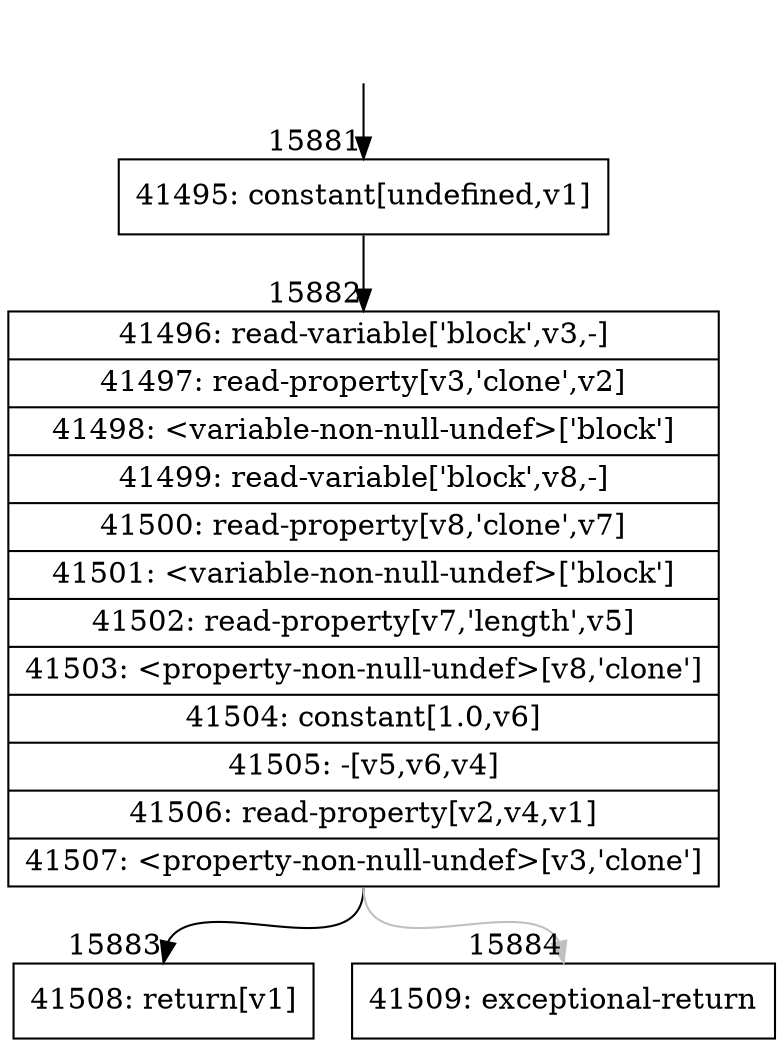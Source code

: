 digraph {
rankdir="TD"
BB_entry1275[shape=none,label=""];
BB_entry1275 -> BB15881 [tailport=s, headport=n, headlabel="    15881"]
BB15881 [shape=record label="{41495: constant[undefined,v1]}" ] 
BB15881 -> BB15882 [tailport=s, headport=n, headlabel="      15882"]
BB15882 [shape=record label="{41496: read-variable['block',v3,-]|41497: read-property[v3,'clone',v2]|41498: \<variable-non-null-undef\>['block']|41499: read-variable['block',v8,-]|41500: read-property[v8,'clone',v7]|41501: \<variable-non-null-undef\>['block']|41502: read-property[v7,'length',v5]|41503: \<property-non-null-undef\>[v8,'clone']|41504: constant[1.0,v6]|41505: -[v5,v6,v4]|41506: read-property[v2,v4,v1]|41507: \<property-non-null-undef\>[v3,'clone']}" ] 
BB15882 -> BB15883 [tailport=s, headport=n, headlabel="      15883"]
BB15882 -> BB15884 [tailport=s, headport=n, color=gray, headlabel="      15884"]
BB15883 [shape=record label="{41508: return[v1]}" ] 
BB15884 [shape=record label="{41509: exceptional-return}" ] 
//#$~ 27011
}
